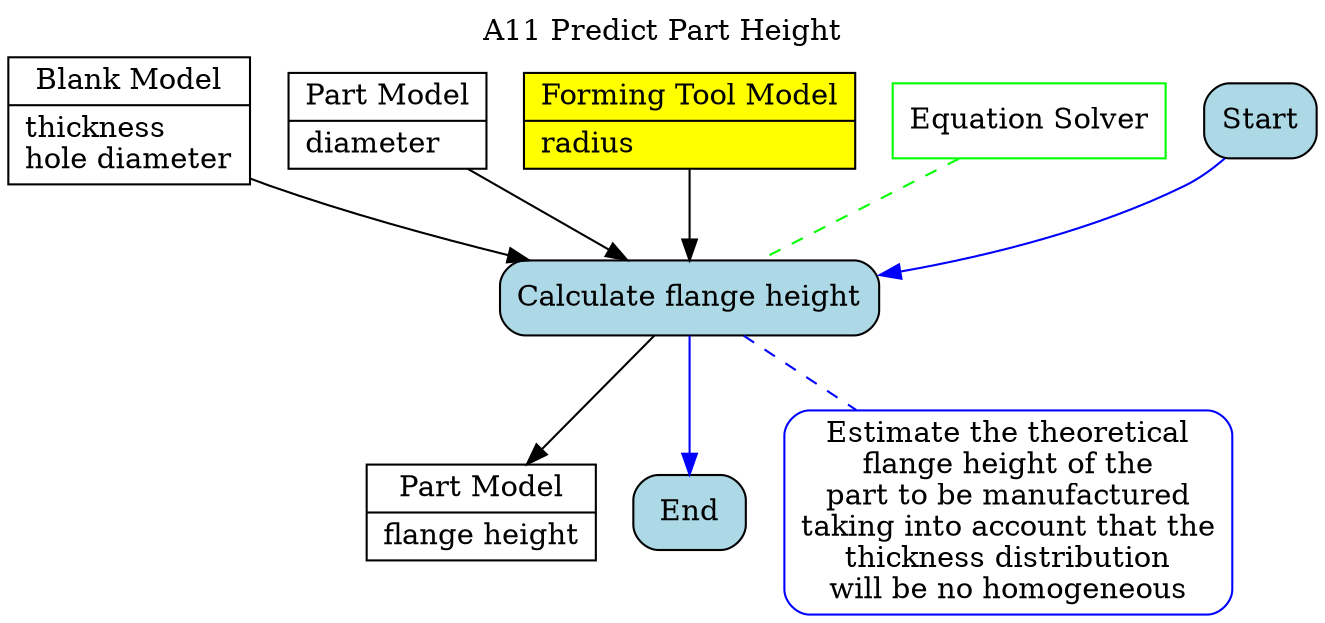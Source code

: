 digraph behaviourmodel {

# activity title
labelloc="t"
label="A11 Predict Part Height"

# inputs and outputs
node [shape=record, style=filled, fillcolor=white, color=black]
blank [label="{Blank Model|thickness\lhole diameter\l}"];
part0 [label="{Part Model|diameter\l}"];
tool [label="{Forming Tool Model|radius\l}", fillcolor=yellow];
part [label="{Part Model|flange height\l}"];

# mechanisms
node [shape=box, style=filled, fillcolor=white, color=green]
m1 [label="Equation Solver"]

# tasks definition
node [shape=box, style="filled, rounded", fillcolor=lightblue, color=black]
Start
t1 [label="Calculate flange height"]
End

# rules
node [shape=box, style="filled, rounded", fillcolor=white, color=blue]
r1 [label="Estimate the theoretical\nflange height of the\npart to be manufactured\ntaking into account that the\nthickness distribution\nwill be no homogeneous"]

# attaching rules
edge [dir=none, color=blue, style=dashed]
t1 -> r1

# task sequence
edge [dir=forward, color=blue, fontcolor=blue, style=solid]
Start -> t1 -> End

# attaching mechanisms
edge [dir=none, color=green, style=dashed]
m1 -> t1

# attaching inputs and outputs
edge [dir=forward, color=black, fontcolor=black, style=solid]
{blank, tool, part0} -> t1 -> part

# constraints
node [shape=ellipse, style=filled, fillcolor=white, color=red]

# attaching constraints
edge [dir=none, color=red, style=dashed]

}

